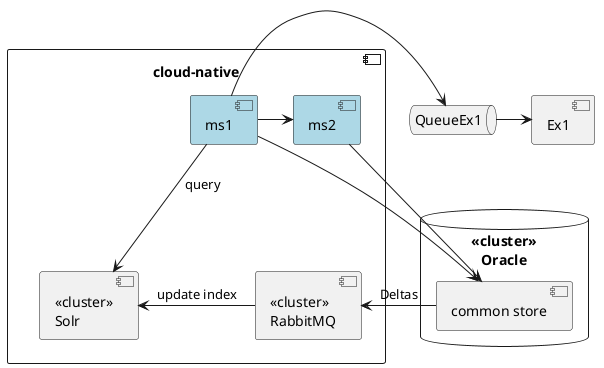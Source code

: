 @startuml
'!pragma layout smetana
!pragma horizontalLineBetweenDifferentPackageAllowed

component "cloud-native" as cn {
  [ms1] as ms #LightBlue
  [ms2] as ms2 #LightBlue

  [<<cluster>>\nSolr] as solr
  [<<cluster>>\nRabbitMQ] as rabbit
  
  ms -d-> solr : query
  ms -r-> ms2
  solr <-r- rabbit : update index
}

queue "QueueEx1" 
component "Ex1"
cn -[hidden]r- QueueEx1

database "<<cluster>>\nOracle" {
    [common store] as store
}

ms -r-> QueueEx1
QueueEx1 -> Ex1
ms --> store
ms2 --> store
store --> rabbit: Deltas

@enduml
